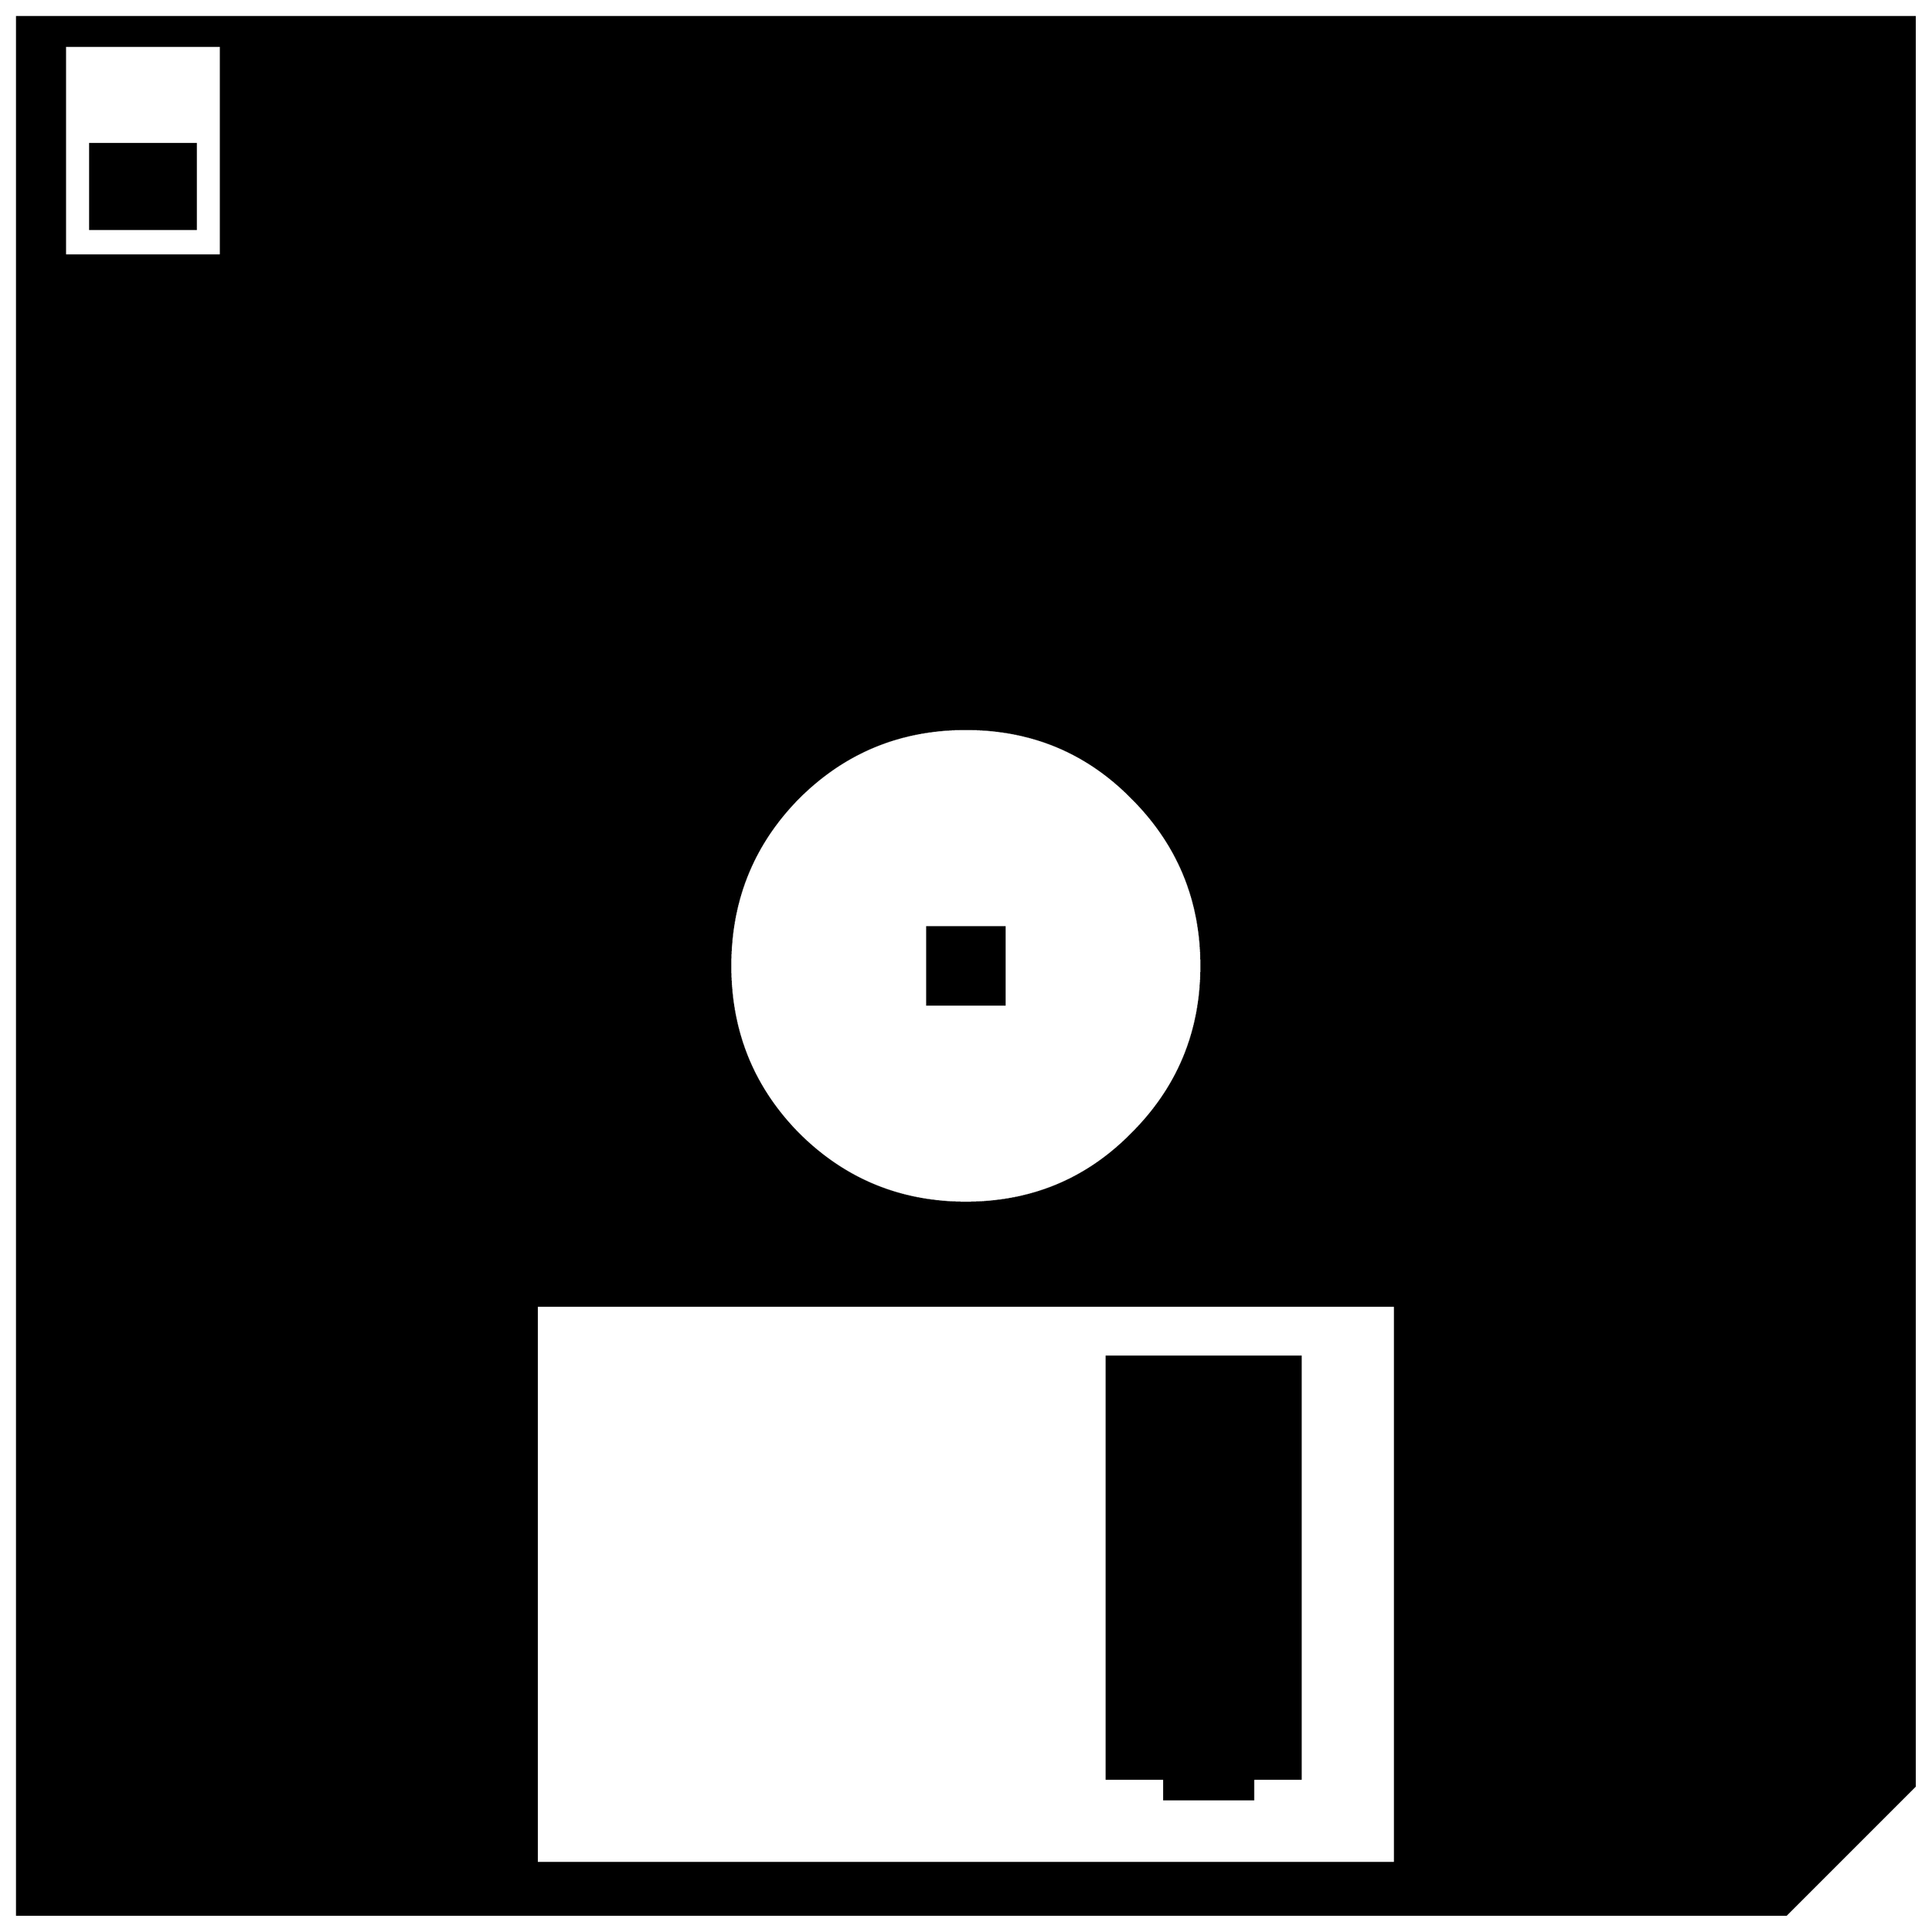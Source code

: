 


\begin{tikzpicture}[y=0.80pt, x=0.80pt, yscale=-1.0, xscale=1.0, inner sep=0pt, outer sep=0pt]
\begin{scope}[shift={(100.0,1864.0)},nonzero rule]
  \path[draw=.,fill=.,line width=1.600pt] (1652.0,-100.0) --
    (1552.0,0.0) -- (172.0,0.0) -- (172.0,-1480.0) --
    (1652.0,-1480.0) -- (1652.0,-100.0) -- cycle(1096.0,-740.0)
    .. controls (1096.0,-791.333) and (1078.0,-835.0) ..
    (1042.0,-871.0) .. controls (1006.667,-907.0) and
    (963.333,-925.0) .. (912.0,-925.0) .. controls (860.667,-925.0)
    and (817.0,-907.0) .. (781.0,-871.0) .. controls
    (745.667,-835.0) and (728.0,-791.333) .. (728.0,-740.0) ..
    controls (728.0,-688.667) and (745.667,-645.0) .. (781.0,-609.0)
    .. controls (817.0,-573.0) and (860.667,-555.0) ..
    (912.0,-555.0) .. controls (963.333,-555.0) and
    (1006.667,-573.0) .. (1042.0,-609.0) .. controls
    (1078.0,-645.0) and (1096.0,-688.667) .. (1096.0,-740.0) --
    cycle(331.0,-1294.0) -- (331.0,-1458.0) -- (209.0,-1458.0)
    -- (209.0,-1294.0) -- (331.0,-1294.0) -- cycle(1247.0,-40.0)
    -- (1247.0,-475.0) -- (577.0,-475.0) -- (577.0,-40.0) --
    (1247.0,-40.0) -- cycle(942.0,-710.0) -- (882.0,-710.0) --
    (882.0,-770.0) -- (942.0,-770.0) -- (942.0,-710.0) --
    cycle(311.0,-1315.0) -- (229.0,-1315.0) -- (229.0,-1381.0)
    -- (311.0,-1381.0) -- (311.0,-1315.0) --
    cycle(1173.0,-106.0) -- (1136.0,-106.0) -- (1136.0,-90.0) --
    (1067.0,-90.0) -- (1067.0,-106.0) -- (1022.0,-106.0) --
    (1022.0,-435.0) -- (1173.0,-435.0) -- (1173.0,-106.0) --
    cycle;
\end{scope}

\end{tikzpicture}

